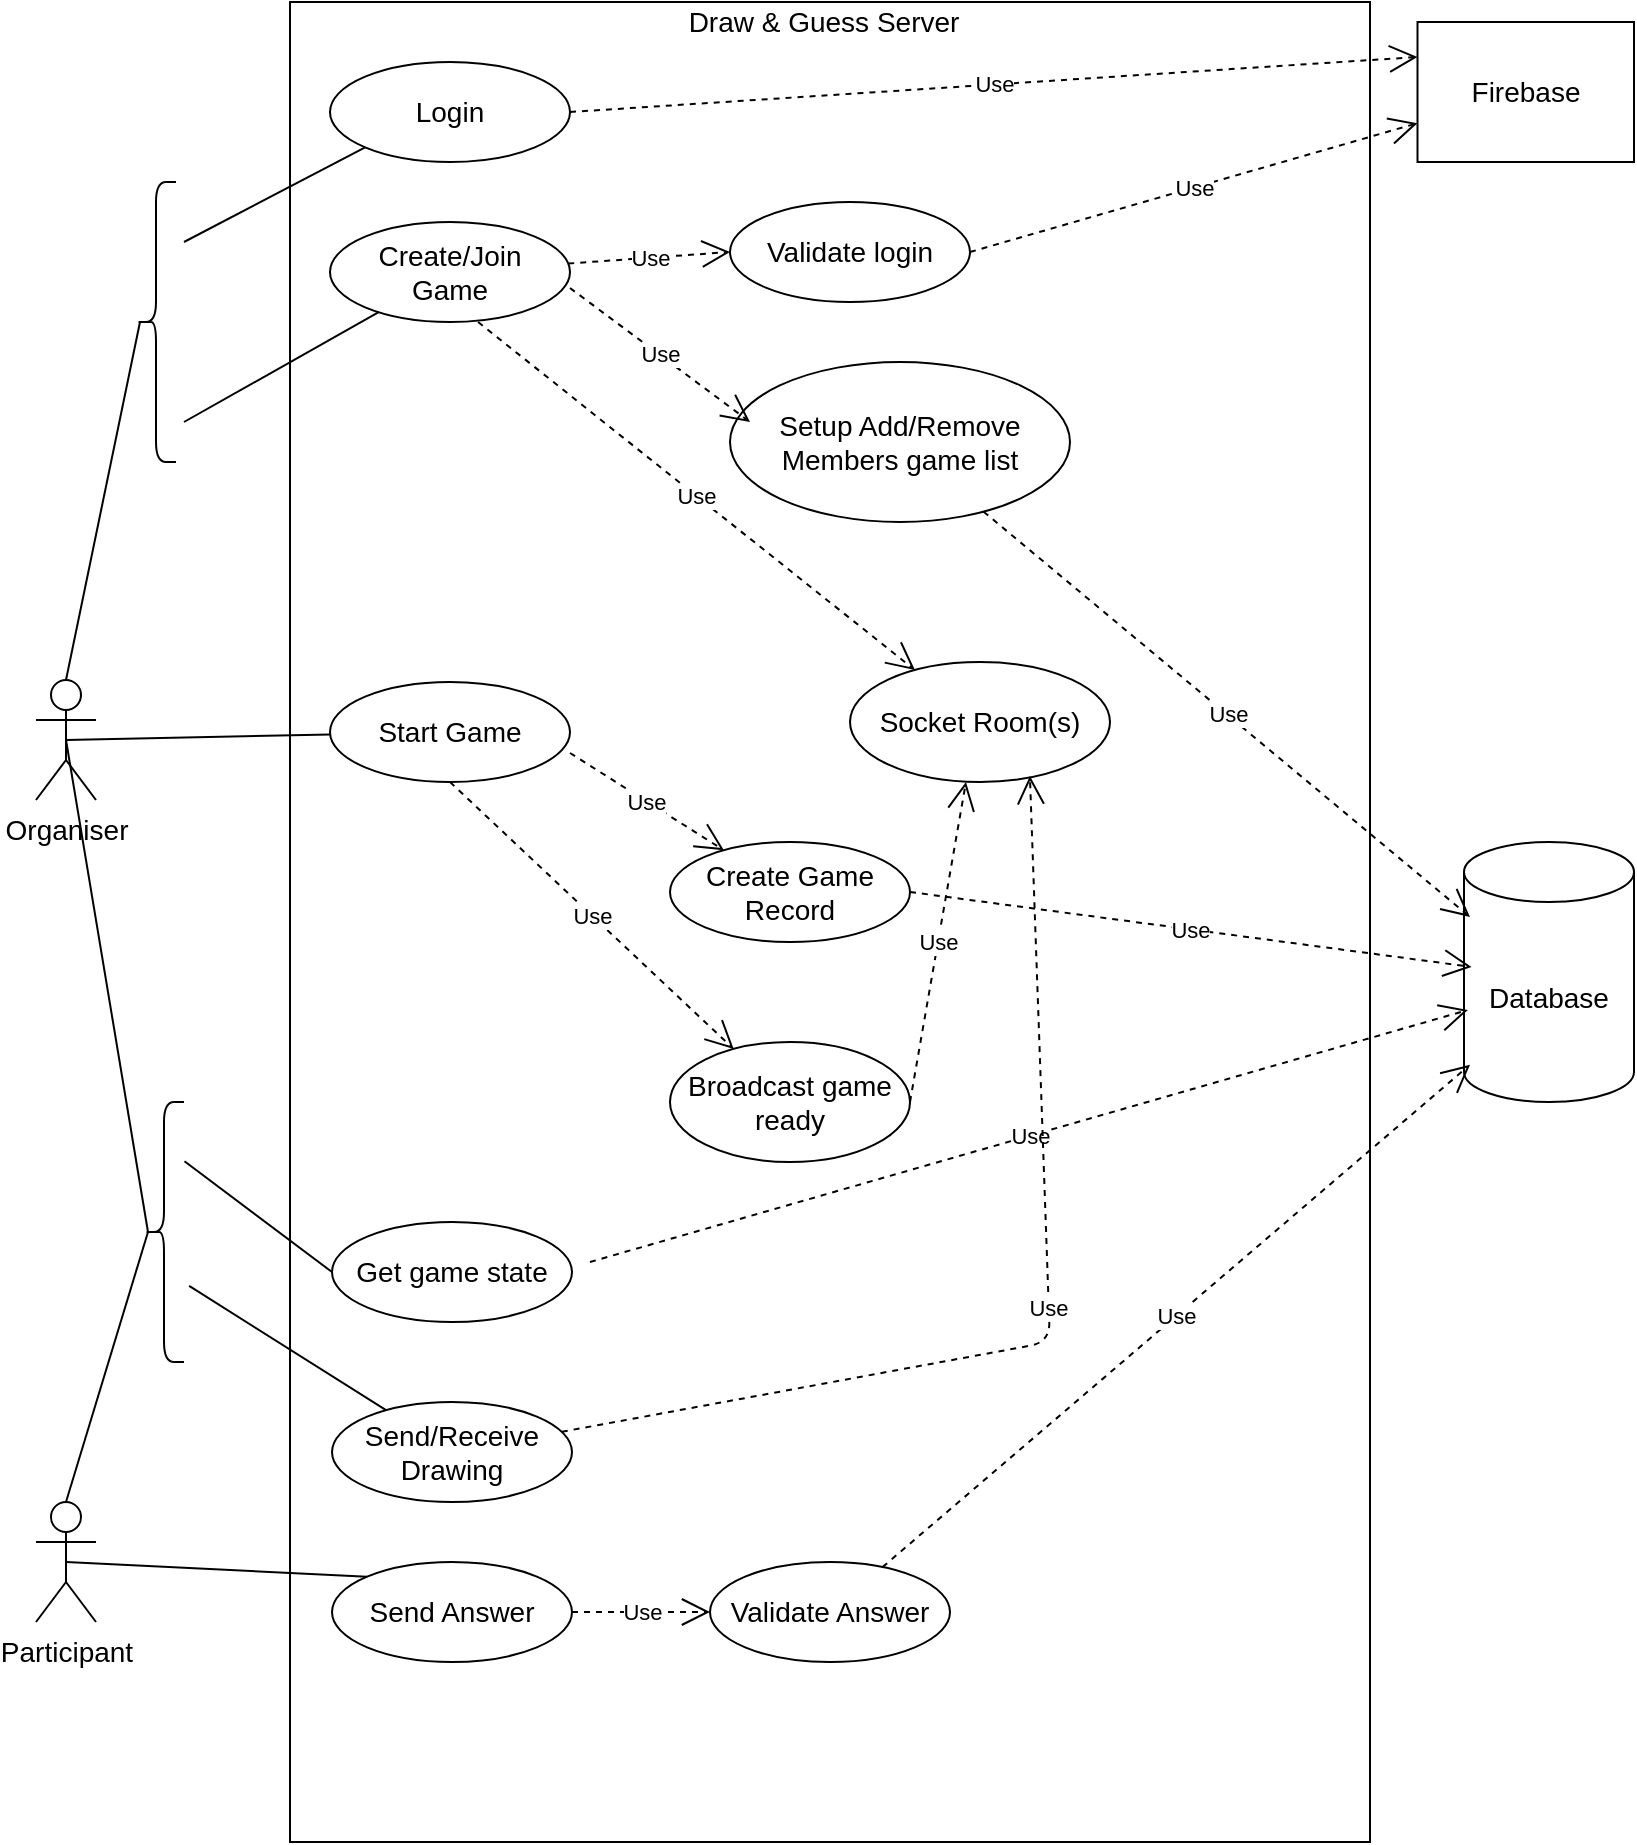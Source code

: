 <mxfile version="14.1.1" type="google"><diagram id="-n6TcXTzqRHk1x5VO1MK" name="Page-1"><mxGraphModel dx="1426" dy="674" grid="1" gridSize="10" guides="1" tooltips="1" connect="1" arrows="1" fold="1" page="1" pageScale="1" pageWidth="827" pageHeight="1169" math="0" shadow="0"><root><mxCell id="0"/><mxCell id="1" parent="0"/><mxCell id="UJznqgd_vgg8ufbitUEO-2" value="" style="rounded=0;whiteSpace=wrap;html=1;" parent="1" vertex="1"><mxGeometry x="147" y="90" width="540" height="920" as="geometry"/></mxCell><mxCell id="UJznqgd_vgg8ufbitUEO-3" value="&lt;font style=&quot;font-size: 14px&quot;&gt;Organiser&lt;/font&gt;" style="shape=umlActor;verticalLabelPosition=bottom;verticalAlign=top;html=1;outlineConnect=0;" parent="1" vertex="1"><mxGeometry x="20" y="429" width="30" height="60" as="geometry"/></mxCell><mxCell id="UJznqgd_vgg8ufbitUEO-6" value="&lt;font style=&quot;font-size: 14px&quot;&gt;Login&lt;/font&gt;" style="ellipse;whiteSpace=wrap;html=1;" parent="1" vertex="1"><mxGeometry x="167" y="120" width="120" height="50" as="geometry"/></mxCell><mxCell id="UJznqgd_vgg8ufbitUEO-7" value="&lt;font style=&quot;font-size: 14px&quot;&gt;Create/Join&lt;br&gt;Game&lt;/font&gt;" style="ellipse;whiteSpace=wrap;html=1;" parent="1" vertex="1"><mxGeometry x="167" y="200" width="120" height="50" as="geometry"/></mxCell><mxCell id="UJznqgd_vgg8ufbitUEO-8" value="&lt;font style=&quot;font-size: 14px&quot;&gt;Validate login&lt;/font&gt;" style="ellipse;whiteSpace=wrap;html=1;" parent="1" vertex="1"><mxGeometry x="367" y="190" width="120" height="50" as="geometry"/></mxCell><mxCell id="UJznqgd_vgg8ufbitUEO-9" value="&lt;font style=&quot;font-size: 14px&quot;&gt;Setup Add/Remove Members game list&lt;/font&gt;" style="ellipse;whiteSpace=wrap;html=1;" parent="1" vertex="1"><mxGeometry x="367" y="270" width="170" height="80" as="geometry"/></mxCell><mxCell id="UJznqgd_vgg8ufbitUEO-10" value="&lt;font style=&quot;font-size: 14px&quot;&gt;Firebase&lt;/font&gt;" style="rounded=0;whiteSpace=wrap;html=1;" parent="1" vertex="1"><mxGeometry x="710.75" y="100" width="108.25" height="70" as="geometry"/></mxCell><mxCell id="UJznqgd_vgg8ufbitUEO-13" value="Use" style="endArrow=open;endSize=12;dashed=1;html=1;exitX=1;exitY=0.5;exitDx=0;exitDy=0;entryX=0;entryY=0.25;entryDx=0;entryDy=0;" parent="1" source="UJznqgd_vgg8ufbitUEO-6" target="UJznqgd_vgg8ufbitUEO-10" edge="1"><mxGeometry width="160" relative="1" as="geometry"><mxPoint x="357" y="131" as="sourcePoint"/><mxPoint x="702.931" y="126.16" as="targetPoint"/></mxGeometry></mxCell><mxCell id="UJznqgd_vgg8ufbitUEO-14" value="Use" style="endArrow=open;endSize=12;dashed=1;html=1;exitX=1;exitY=0.5;exitDx=0;exitDy=0;" parent="1" source="UJznqgd_vgg8ufbitUEO-8" target="UJznqgd_vgg8ufbitUEO-10" edge="1"><mxGeometry width="160" relative="1" as="geometry"><mxPoint x="517" y="210" as="sourcePoint"/><mxPoint x="703.75" y="140" as="targetPoint"/></mxGeometry></mxCell><mxCell id="UJznqgd_vgg8ufbitUEO-15" value="&lt;font style=&quot;font-size: 14px&quot;&gt;Socket Room(s)&lt;/font&gt;" style="ellipse;whiteSpace=wrap;html=1;" parent="1" vertex="1"><mxGeometry x="427" y="420" width="130" height="60" as="geometry"/></mxCell><mxCell id="UJznqgd_vgg8ufbitUEO-16" value="&lt;font style=&quot;font-size: 14px&quot;&gt;Database&lt;/font&gt;" style="shape=cylinder3;whiteSpace=wrap;html=1;boundedLbl=1;backgroundOutline=1;size=15;" parent="1" vertex="1"><mxGeometry x="734" y="510" width="85" height="130" as="geometry"/></mxCell><mxCell id="UJznqgd_vgg8ufbitUEO-17" value="Use" style="endArrow=open;endSize=12;dashed=1;html=1;entryX=0;entryY=0;entryDx=0;entryDy=37.5;entryPerimeter=0;" parent="1" source="UJznqgd_vgg8ufbitUEO-9" edge="1"><mxGeometry width="160" relative="1" as="geometry"><mxPoint x="507" y="310" as="sourcePoint"/><mxPoint x="737" y="547.5" as="targetPoint"/></mxGeometry></mxCell><mxCell id="UJznqgd_vgg8ufbitUEO-18" value="Use" style="endArrow=open;endSize=12;dashed=1;html=1;entryX=0;entryY=0.5;entryDx=0;entryDy=0;" parent="1" source="UJznqgd_vgg8ufbitUEO-7" target="UJznqgd_vgg8ufbitUEO-8" edge="1"><mxGeometry width="160" relative="1" as="geometry"><mxPoint x="297" y="215" as="sourcePoint"/><mxPoint x="337" y="215" as="targetPoint"/></mxGeometry></mxCell><mxCell id="UJznqgd_vgg8ufbitUEO-19" value="Use" style="endArrow=open;endSize=12;dashed=1;html=1;exitX=1;exitY=0.66;exitDx=0;exitDy=0;exitPerimeter=0;" parent="1" source="UJznqgd_vgg8ufbitUEO-7" edge="1"><mxGeometry width="160" relative="1" as="geometry"><mxPoint x="207" y="310" as="sourcePoint"/><mxPoint x="377" y="300" as="targetPoint"/></mxGeometry></mxCell><mxCell id="UJznqgd_vgg8ufbitUEO-20" value="Use" style="endArrow=open;endSize=12;dashed=1;html=1;exitX=0.617;exitY=1;exitDx=0;exitDy=0;exitPerimeter=0;" parent="1" source="UJznqgd_vgg8ufbitUEO-7" target="UJznqgd_vgg8ufbitUEO-15" edge="1"><mxGeometry width="160" relative="1" as="geometry"><mxPoint x="357" y="420" as="sourcePoint"/><mxPoint x="517" y="420" as="targetPoint"/></mxGeometry></mxCell><mxCell id="UJznqgd_vgg8ufbitUEO-22" value="&lt;font style=&quot;font-size: 14px&quot;&gt;Start Game&lt;/font&gt;" style="ellipse;whiteSpace=wrap;html=1;" parent="1" vertex="1"><mxGeometry x="167" y="430" width="120" height="50" as="geometry"/></mxCell><mxCell id="UJznqgd_vgg8ufbitUEO-24" value="&lt;font style=&quot;font-size: 14px&quot;&gt;Broadcast game ready&lt;br&gt;&lt;/font&gt;" style="ellipse;whiteSpace=wrap;html=1;" parent="1" vertex="1"><mxGeometry x="337" y="610" width="120" height="60" as="geometry"/></mxCell><mxCell id="UJznqgd_vgg8ufbitUEO-25" value="Use" style="endArrow=open;endSize=12;dashed=1;html=1;exitX=1;exitY=0.5;exitDx=0;exitDy=0;entryX=0.008;entryY=0.446;entryDx=0;entryDy=0;entryPerimeter=0;" parent="1" source="UJznqgd_vgg8ufbitUEO-23" edge="1"><mxGeometry width="160" relative="1" as="geometry"><mxPoint x="417" y="534.5" as="sourcePoint"/><mxPoint x="737.774" y="572.44" as="targetPoint"/></mxGeometry></mxCell><mxCell id="UJznqgd_vgg8ufbitUEO-26" value="Use" style="endArrow=open;endSize=12;dashed=1;html=1;entryX=0.446;entryY=1;entryDx=0;entryDy=0;entryPerimeter=0;exitX=1;exitY=0.5;exitDx=0;exitDy=0;" parent="1" source="UJznqgd_vgg8ufbitUEO-24" target="UJznqgd_vgg8ufbitUEO-15" edge="1"><mxGeometry width="160" relative="1" as="geometry"><mxPoint x="417" y="604.5" as="sourcePoint"/><mxPoint x="577" y="604.5" as="targetPoint"/></mxGeometry></mxCell><mxCell id="UJznqgd_vgg8ufbitUEO-27" value="Use" style="endArrow=open;endSize=12;dashed=1;html=1;" parent="1" target="UJznqgd_vgg8ufbitUEO-23" edge="1"><mxGeometry width="160" relative="1" as="geometry"><mxPoint x="287" y="465.5" as="sourcePoint"/><mxPoint x="447" y="465.5" as="targetPoint"/></mxGeometry></mxCell><mxCell id="UJznqgd_vgg8ufbitUEO-28" value="Use" style="endArrow=open;endSize=12;dashed=1;html=1;exitX=0.5;exitY=1;exitDx=0;exitDy=0;" parent="1" source="UJznqgd_vgg8ufbitUEO-22" target="UJznqgd_vgg8ufbitUEO-24" edge="1"><mxGeometry width="160" relative="1" as="geometry"><mxPoint x="287" y="460" as="sourcePoint"/><mxPoint x="447" y="460" as="targetPoint"/></mxGeometry></mxCell><mxCell id="UJznqgd_vgg8ufbitUEO-23" value="&lt;font style=&quot;font-size: 14px&quot;&gt;Create Game Record&lt;/font&gt;" style="ellipse;whiteSpace=wrap;html=1;" parent="1" vertex="1"><mxGeometry x="337" y="510" width="120" height="50" as="geometry"/></mxCell><mxCell id="UJznqgd_vgg8ufbitUEO-31" value="&lt;font style=&quot;font-size: 14px&quot;&gt;Get game state&lt;/font&gt;" style="ellipse;whiteSpace=wrap;html=1;" parent="1" vertex="1"><mxGeometry x="168" y="700" width="120" height="50" as="geometry"/></mxCell><mxCell id="UJznqgd_vgg8ufbitUEO-33" value="Use" style="endArrow=open;endSize=12;dashed=1;html=1;entryX=-0.011;entryY=0.6;entryDx=0;entryDy=0;entryPerimeter=0;" parent="1" edge="1"><mxGeometry width="160" relative="1" as="geometry"><mxPoint x="297" y="720" as="sourcePoint"/><mxPoint x="735.936" y="594" as="targetPoint"/></mxGeometry></mxCell><mxCell id="UJznqgd_vgg8ufbitUEO-34" value="&lt;font style=&quot;font-size: 14px&quot;&gt;Send/Receive&lt;br&gt;Drawing&lt;br&gt;&lt;/font&gt;" style="ellipse;whiteSpace=wrap;html=1;" parent="1" vertex="1"><mxGeometry x="168" y="790" width="120" height="50" as="geometry"/></mxCell><mxCell id="UJznqgd_vgg8ufbitUEO-35" value="Use" style="endArrow=open;endSize=12;dashed=1;html=1;entryX=0.692;entryY=0.95;entryDx=0;entryDy=0;entryPerimeter=0;" parent="1" source="UJznqgd_vgg8ufbitUEO-34" target="UJznqgd_vgg8ufbitUEO-15" edge="1"><mxGeometry width="160" relative="1" as="geometry"><mxPoint x="297" y="815" as="sourcePoint"/><mxPoint x="467" y="815" as="targetPoint"/><Array as="points"><mxPoint x="527" y="760"/></Array></mxGeometry></mxCell><mxCell id="UJznqgd_vgg8ufbitUEO-36" value="&lt;font style=&quot;font-size: 14px&quot;&gt;Send Answer&lt;br&gt;&lt;/font&gt;" style="ellipse;whiteSpace=wrap;html=1;" parent="1" vertex="1"><mxGeometry x="168" y="870" width="120" height="50" as="geometry"/></mxCell><mxCell id="UJznqgd_vgg8ufbitUEO-37" value="&lt;font style=&quot;font-size: 14px&quot;&gt;Validate Answer&lt;br&gt;&lt;/font&gt;" style="ellipse;whiteSpace=wrap;html=1;" parent="1" vertex="1"><mxGeometry x="357" y="870" width="120" height="50" as="geometry"/></mxCell><mxCell id="UJznqgd_vgg8ufbitUEO-38" value="Use" style="endArrow=open;endSize=12;dashed=1;html=1;entryX=0;entryY=0.5;entryDx=0;entryDy=0;exitX=1;exitY=0.5;exitDx=0;exitDy=0;" parent="1" source="UJznqgd_vgg8ufbitUEO-36" target="UJznqgd_vgg8ufbitUEO-37" edge="1"><mxGeometry width="160" relative="1" as="geometry"><mxPoint x="297" y="890" as="sourcePoint"/><mxPoint x="457" y="890" as="targetPoint"/></mxGeometry></mxCell><mxCell id="UJznqgd_vgg8ufbitUEO-39" value="Use" style="endArrow=open;endSize=12;dashed=1;html=1;" parent="1" source="UJznqgd_vgg8ufbitUEO-37" edge="1"><mxGeometry width="160" relative="1" as="geometry"><mxPoint x="477" y="895" as="sourcePoint"/><mxPoint x="737" y="621.366" as="targetPoint"/></mxGeometry></mxCell><mxCell id="UJznqgd_vgg8ufbitUEO-45" value="" style="endArrow=none;html=1;entryX=0;entryY=1;entryDx=0;entryDy=0;" parent="1" target="UJznqgd_vgg8ufbitUEO-6" edge="1"><mxGeometry width="50" height="50" relative="1" as="geometry"><mxPoint x="94" y="210" as="sourcePoint"/><mxPoint x="144" y="160" as="targetPoint"/></mxGeometry></mxCell><mxCell id="UJznqgd_vgg8ufbitUEO-47" value="" style="endArrow=none;html=1;" parent="1" target="UJznqgd_vgg8ufbitUEO-7" edge="1"><mxGeometry width="50" height="50" relative="1" as="geometry"><mxPoint x="94" y="300" as="sourcePoint"/><mxPoint x="144" y="250" as="targetPoint"/></mxGeometry></mxCell><mxCell id="UJznqgd_vgg8ufbitUEO-48" value="" style="endArrow=none;html=1;exitX=0.5;exitY=0.5;exitDx=0;exitDy=0;exitPerimeter=0;" parent="1" source="UJznqgd_vgg8ufbitUEO-3" target="UJznqgd_vgg8ufbitUEO-22" edge="1"><mxGeometry width="50" height="50" relative="1" as="geometry"><mxPoint x="50" y="470" as="sourcePoint"/><mxPoint x="144" y="480" as="targetPoint"/></mxGeometry></mxCell><mxCell id="UJznqgd_vgg8ufbitUEO-49" value="" style="endArrow=none;html=1;entryX=0;entryY=0.5;entryDx=0;entryDy=0;exitX=0.512;exitY=0.663;exitDx=0;exitDy=0;exitPerimeter=0;" parent="1" target="UJznqgd_vgg8ufbitUEO-31" edge="1"><mxGeometry width="50" height="50" relative="1" as="geometry"><mxPoint x="94.24" y="669.66" as="sourcePoint"/><mxPoint x="144" y="650" as="targetPoint"/></mxGeometry></mxCell><mxCell id="UJznqgd_vgg8ufbitUEO-50" value="" style="endArrow=none;html=1;exitX=0.629;exitY=0.739;exitDx=0;exitDy=0;exitPerimeter=0;" parent="1" target="UJznqgd_vgg8ufbitUEO-34" edge="1"><mxGeometry width="50" height="50" relative="1" as="geometry"><mxPoint x="96.58" y="731.98" as="sourcePoint"/><mxPoint x="144" y="750" as="targetPoint"/></mxGeometry></mxCell><mxCell id="UJznqgd_vgg8ufbitUEO-51" value="" style="endArrow=none;html=1;entryX=0;entryY=0;entryDx=0;entryDy=0;exitX=0.5;exitY=0.5;exitDx=0;exitDy=0;exitPerimeter=0;" parent="1" source="UJznqgd_vgg8ufbitUEO-56" target="UJznqgd_vgg8ufbitUEO-36" edge="1"><mxGeometry width="50" height="50" relative="1" as="geometry"><mxPoint x="93.06" y="805.78" as="sourcePoint"/><mxPoint x="144" y="820" as="targetPoint"/></mxGeometry></mxCell><mxCell id="UJznqgd_vgg8ufbitUEO-53" value="" style="shape=curlyBracket;whiteSpace=wrap;html=1;rounded=1;" parent="1" vertex="1"><mxGeometry x="70" y="180" width="20" height="140" as="geometry"/></mxCell><mxCell id="UJznqgd_vgg8ufbitUEO-54" value="" style="shape=curlyBracket;whiteSpace=wrap;html=1;rounded=1;" parent="1" vertex="1"><mxGeometry x="74" y="640" width="20" height="130" as="geometry"/></mxCell><mxCell id="UJznqgd_vgg8ufbitUEO-56" value="&lt;font style=&quot;font-size: 14px&quot;&gt;Participant&lt;/font&gt;" style="shape=umlActor;verticalLabelPosition=bottom;verticalAlign=top;html=1;outlineConnect=0;" parent="1" vertex="1"><mxGeometry x="20" y="840" width="30" height="60" as="geometry"/></mxCell><mxCell id="UJznqgd_vgg8ufbitUEO-58" value="" style="endArrow=none;html=1;entryX=0.1;entryY=0.5;entryDx=0;entryDy=0;entryPerimeter=0;exitX=0.5;exitY=0;exitDx=0;exitDy=0;exitPerimeter=0;" parent="1" source="UJznqgd_vgg8ufbitUEO-3" target="UJznqgd_vgg8ufbitUEO-53" edge="1"><mxGeometry width="50" height="50" relative="1" as="geometry"><mxPoint x="20" y="380" as="sourcePoint"/><mxPoint x="70" y="330" as="targetPoint"/></mxGeometry></mxCell><mxCell id="UJznqgd_vgg8ufbitUEO-59" value="" style="endArrow=none;html=1;entryX=0.1;entryY=0.5;entryDx=0;entryDy=0;entryPerimeter=0;exitX=0.5;exitY=0.5;exitDx=0;exitDy=0;exitPerimeter=0;" parent="1" source="UJznqgd_vgg8ufbitUEO-3" target="UJznqgd_vgg8ufbitUEO-54" edge="1"><mxGeometry width="50" height="50" relative="1" as="geometry"><mxPoint x="20" y="600" as="sourcePoint"/><mxPoint x="70" y="550" as="targetPoint"/></mxGeometry></mxCell><mxCell id="UJznqgd_vgg8ufbitUEO-60" value="" style="endArrow=none;html=1;entryX=0.1;entryY=0.5;entryDx=0;entryDy=0;entryPerimeter=0;exitX=0.5;exitY=0;exitDx=0;exitDy=0;exitPerimeter=0;" parent="1" source="UJznqgd_vgg8ufbitUEO-56" target="UJznqgd_vgg8ufbitUEO-54" edge="1"><mxGeometry width="50" height="50" relative="1" as="geometry"><mxPoint x="40" y="830" as="sourcePoint"/><mxPoint x="60" y="760" as="targetPoint"/></mxGeometry></mxCell><mxCell id="UJznqgd_vgg8ufbitUEO-61" value="&lt;font style=&quot;font-size: 14px&quot;&gt;Draw &amp;amp; Guess Server&lt;/font&gt;" style="text;html=1;strokeColor=none;fillColor=none;align=center;verticalAlign=middle;whiteSpace=wrap;rounded=0;" parent="1" vertex="1"><mxGeometry x="329" y="90" width="170" height="20" as="geometry"/></mxCell></root></mxGraphModel></diagram></mxfile>